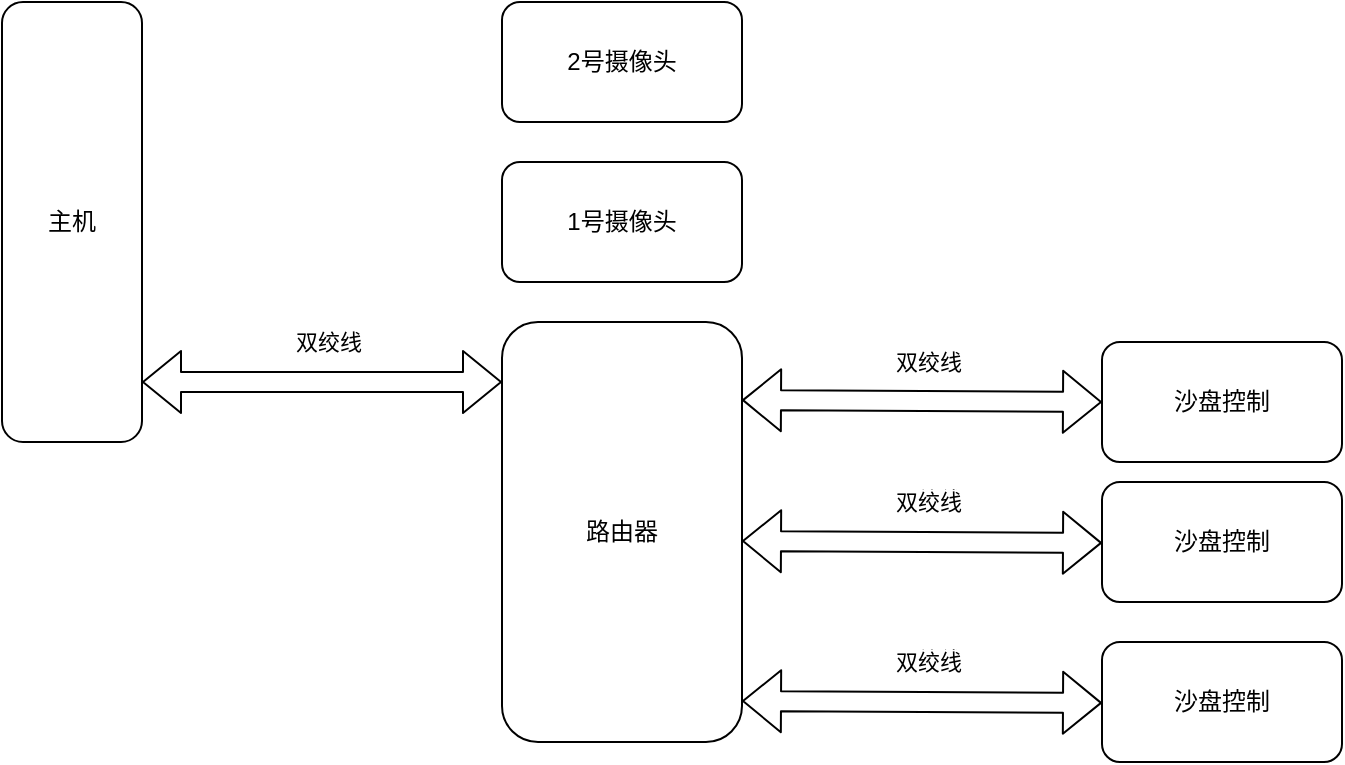 <mxfile version="13.7.9" type="github"><diagram id="gZnFTPrB1tEjQrLRZTNM" name="Page-1"><mxGraphModel dx="1422" dy="762" grid="1" gridSize="10" guides="1" tooltips="1" connect="1" arrows="1" fold="1" page="1" pageScale="1" pageWidth="827" pageHeight="1169" math="0" shadow="0"><root><mxCell id="0"/><mxCell id="1" parent="0"/><mxCell id="XZHTAj7hTFUVzGtnX0nZ-1" value="主机" style="rounded=1;whiteSpace=wrap;html=1;" vertex="1" parent="1"><mxGeometry x="120" y="260" width="70" height="220" as="geometry"/></mxCell><mxCell id="XZHTAj7hTFUVzGtnX0nZ-3" value="1号摄像头" style="rounded=1;whiteSpace=wrap;html=1;" vertex="1" parent="1"><mxGeometry x="370" y="340" width="120" height="60" as="geometry"/></mxCell><mxCell id="XZHTAj7hTFUVzGtnX0nZ-4" value="2号摄像头" style="rounded=1;whiteSpace=wrap;html=1;" vertex="1" parent="1"><mxGeometry x="370" y="260" width="120" height="60" as="geometry"/></mxCell><mxCell id="XZHTAj7hTFUVzGtnX0nZ-6" value="路由器" style="rounded=1;whiteSpace=wrap;html=1;" vertex="1" parent="1"><mxGeometry x="370" y="420" width="120" height="210" as="geometry"/></mxCell><mxCell id="XZHTAj7hTFUVzGtnX0nZ-7" value="沙盘控制" style="rounded=1;whiteSpace=wrap;html=1;" vertex="1" parent="1"><mxGeometry x="670" y="430" width="120" height="60" as="geometry"/></mxCell><mxCell id="XZHTAj7hTFUVzGtnX0nZ-11" value="" style="shape=flexArrow;endArrow=classic;startArrow=classic;html=1;entryX=0;entryY=0.5;entryDx=0;entryDy=0;exitX=1;exitY=0.186;exitDx=0;exitDy=0;exitPerimeter=0;" edge="1" parent="1" source="XZHTAj7hTFUVzGtnX0nZ-6" target="XZHTAj7hTFUVzGtnX0nZ-7"><mxGeometry width="50" height="50" relative="1" as="geometry"><mxPoint x="570" y="480" as="sourcePoint"/><mxPoint x="620" y="430" as="targetPoint"/></mxGeometry></mxCell><mxCell id="XZHTAj7hTFUVzGtnX0nZ-12" value="双绞线" style="edgeLabel;html=1;align=center;verticalAlign=middle;resizable=0;points=[];" vertex="1" connectable="0" parent="XZHTAj7hTFUVzGtnX0nZ-11"><mxGeometry x="0.39" y="-6" relative="1" as="geometry"><mxPoint x="-32" y="-26" as="offset"/></mxGeometry></mxCell><mxCell id="XZHTAj7hTFUVzGtnX0nZ-13" value="" style="shape=flexArrow;endArrow=classic;startArrow=classic;html=1;" edge="1" parent="1"><mxGeometry width="50" height="50" relative="1" as="geometry"><mxPoint x="190" y="450" as="sourcePoint"/><mxPoint x="370" y="450" as="targetPoint"/></mxGeometry></mxCell><mxCell id="XZHTAj7hTFUVzGtnX0nZ-14" value="双绞线" style="edgeLabel;html=1;align=center;verticalAlign=middle;resizable=0;points=[];" vertex="1" connectable="0" parent="XZHTAj7hTFUVzGtnX0nZ-13"><mxGeometry x="0.39" y="-6" relative="1" as="geometry"><mxPoint x="-32" y="-26" as="offset"/></mxGeometry></mxCell><mxCell id="XZHTAj7hTFUVzGtnX0nZ-15" value="沙盘控制" style="rounded=1;whiteSpace=wrap;html=1;" vertex="1" parent="1"><mxGeometry x="670" y="500" width="120" height="60" as="geometry"/></mxCell><mxCell id="XZHTAj7hTFUVzGtnX0nZ-16" value="双绞线" style="edgeLabel;html=1;align=center;verticalAlign=middle;resizable=0;points=[];" vertex="1" connectable="0" parent="1"><mxGeometry x="582.905" y="509.235" as="geometry"/></mxCell><mxCell id="XZHTAj7hTFUVzGtnX0nZ-17" value="沙盘控制" style="rounded=1;whiteSpace=wrap;html=1;" vertex="1" parent="1"><mxGeometry x="670" y="580" width="120" height="60" as="geometry"/></mxCell><mxCell id="XZHTAj7hTFUVzGtnX0nZ-18" value="双绞线" style="edgeLabel;html=1;align=center;verticalAlign=middle;resizable=0;points=[];" vertex="1" connectable="0" parent="1"><mxGeometry x="582.905" y="589.235" as="geometry"/></mxCell><mxCell id="XZHTAj7hTFUVzGtnX0nZ-19" value="" style="shape=flexArrow;endArrow=classic;startArrow=classic;html=1;entryX=0;entryY=0.5;entryDx=0;entryDy=0;exitX=1;exitY=0.186;exitDx=0;exitDy=0;exitPerimeter=0;" edge="1" parent="1"><mxGeometry width="50" height="50" relative="1" as="geometry"><mxPoint x="490" y="529.5" as="sourcePoint"/><mxPoint x="670" y="530.44" as="targetPoint"/></mxGeometry></mxCell><mxCell id="XZHTAj7hTFUVzGtnX0nZ-20" value="双绞线" style="edgeLabel;html=1;align=center;verticalAlign=middle;resizable=0;points=[];" vertex="1" connectable="0" parent="XZHTAj7hTFUVzGtnX0nZ-19"><mxGeometry x="0.39" y="-6" relative="1" as="geometry"><mxPoint x="-32" y="-26" as="offset"/></mxGeometry></mxCell><mxCell id="XZHTAj7hTFUVzGtnX0nZ-21" value="" style="shape=flexArrow;endArrow=classic;startArrow=classic;html=1;entryX=0;entryY=0.5;entryDx=0;entryDy=0;exitX=1;exitY=0.186;exitDx=0;exitDy=0;exitPerimeter=0;" edge="1" parent="1"><mxGeometry width="50" height="50" relative="1" as="geometry"><mxPoint x="490" y="609.5" as="sourcePoint"/><mxPoint x="670" y="610.44" as="targetPoint"/></mxGeometry></mxCell><mxCell id="XZHTAj7hTFUVzGtnX0nZ-22" value="双绞线" style="edgeLabel;html=1;align=center;verticalAlign=middle;resizable=0;points=[];" vertex="1" connectable="0" parent="XZHTAj7hTFUVzGtnX0nZ-21"><mxGeometry x="0.39" y="-6" relative="1" as="geometry"><mxPoint x="-32" y="-26" as="offset"/></mxGeometry></mxCell></root></mxGraphModel></diagram></mxfile>